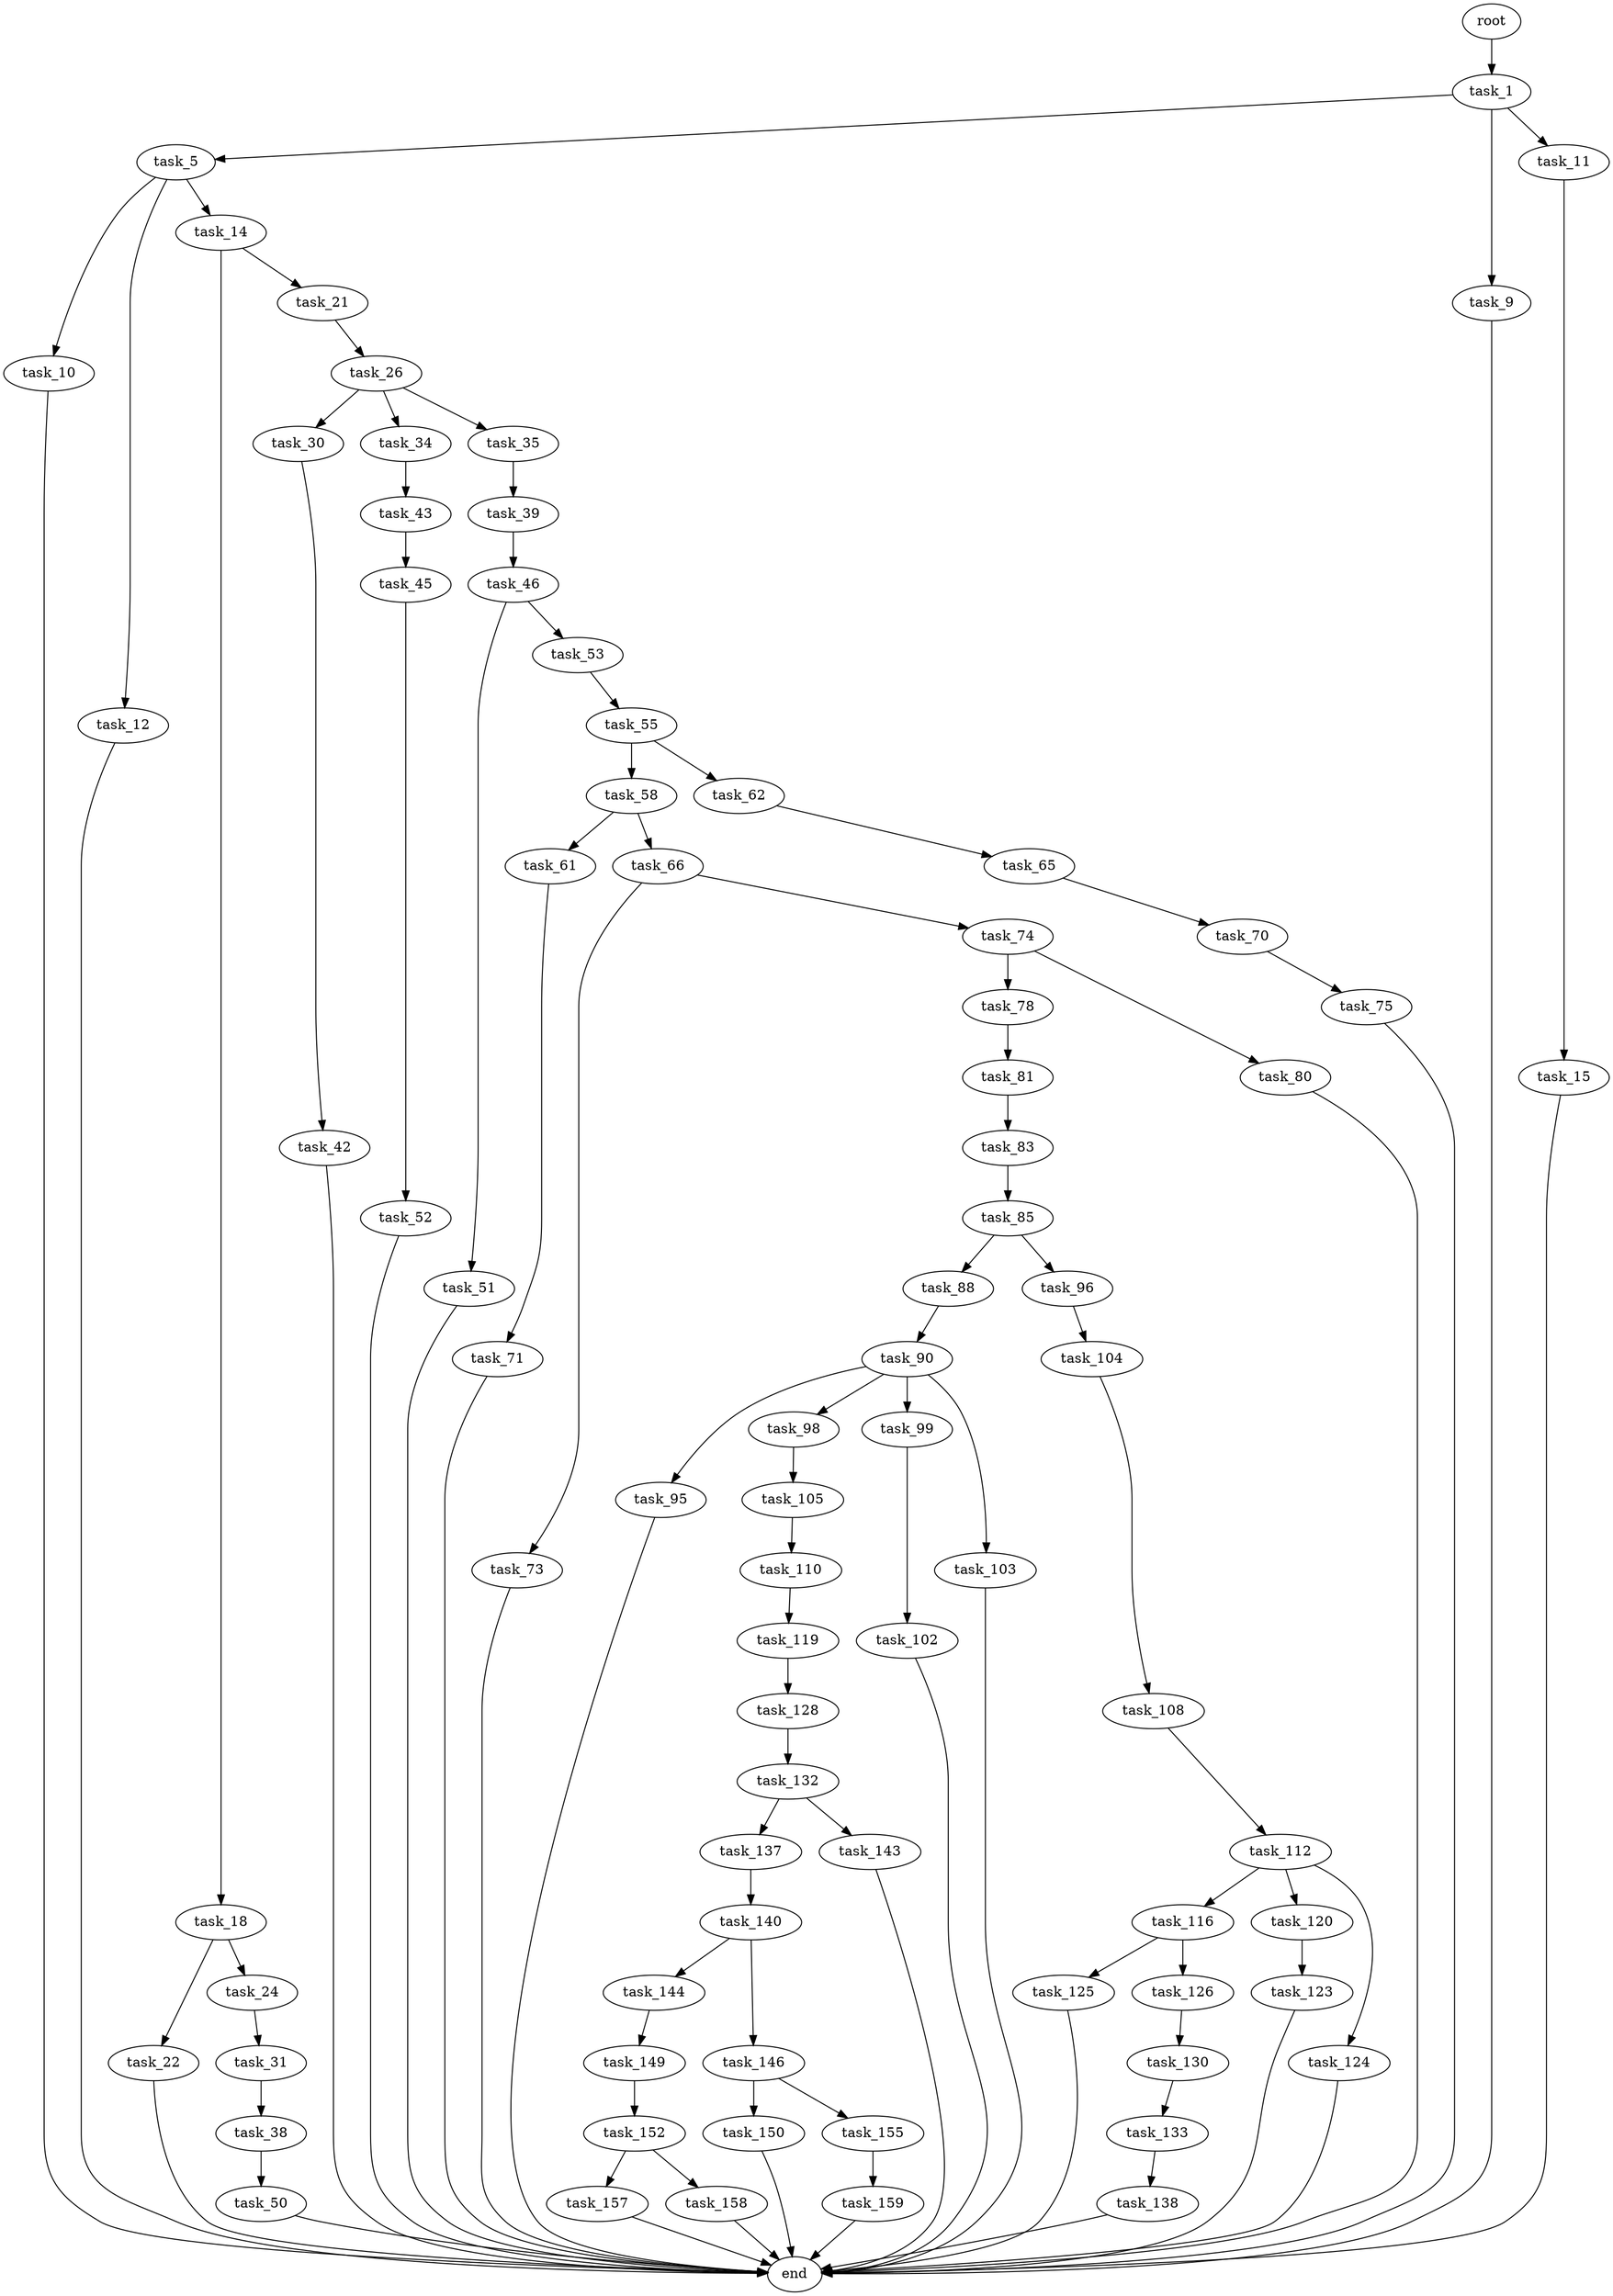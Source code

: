 digraph G {
  root [size="0.000000"];
  task_1 [size="18148644005.000000"];
  task_5 [size="7488180016.000000"];
  task_9 [size="38504180678.000000"];
  task_10 [size="1249288816551.000000"];
  task_11 [size="1621164010.000000"];
  task_12 [size="782757789696.000000"];
  task_14 [size="31353333690.000000"];
  task_15 [size="429930838935.000000"];
  task_18 [size="68719476736.000000"];
  task_21 [size="800984931.000000"];
  task_22 [size="163504065814.000000"];
  task_24 [size="368293445632.000000"];
  task_26 [size="559559398046.000000"];
  task_30 [size="68719476736.000000"];
  task_31 [size="134217728000.000000"];
  task_34 [size="251911791758.000000"];
  task_35 [size="75836847916.000000"];
  task_38 [size="136305950855.000000"];
  task_39 [size="21939432639.000000"];
  task_42 [size="28603332576.000000"];
  task_43 [size="14474425224.000000"];
  task_45 [size="68719476736.000000"];
  task_46 [size="136320647551.000000"];
  task_50 [size="1783248032.000000"];
  task_51 [size="28991029248.000000"];
  task_52 [size="1073741824000.000000"];
  task_53 [size="5160171204.000000"];
  task_55 [size="1073741824000.000000"];
  task_58 [size="175584818739.000000"];
  task_61 [size="91651848483.000000"];
  task_62 [size="231928233984.000000"];
  task_65 [size="80873074378.000000"];
  task_66 [size="8589934592.000000"];
  task_70 [size="1639798432.000000"];
  task_71 [size="9741026216.000000"];
  task_73 [size="3960450202.000000"];
  task_74 [size="28991029248.000000"];
  task_75 [size="262162961474.000000"];
  task_78 [size="108029527407.000000"];
  task_80 [size="1073741824000.000000"];
  task_81 [size="134217728000.000000"];
  task_83 [size="338073097448.000000"];
  task_85 [size="14747834078.000000"];
  task_88 [size="1073741824000.000000"];
  task_90 [size="108209164323.000000"];
  task_95 [size="28991029248.000000"];
  task_96 [size="68719476736.000000"];
  task_98 [size="70674943203.000000"];
  task_99 [size="20075091759.000000"];
  task_102 [size="549755813888.000000"];
  task_103 [size="1073741824000.000000"];
  task_104 [size="1073741824000.000000"];
  task_105 [size="967924351084.000000"];
  task_108 [size="440984548901.000000"];
  task_110 [size="338194258465.000000"];
  task_112 [size="549755813888.000000"];
  task_116 [size="344025406612.000000"];
  task_119 [size="549755813888.000000"];
  task_120 [size="27425017531.000000"];
  task_123 [size="3990818858.000000"];
  task_124 [size="2739108383.000000"];
  task_125 [size="134217728000.000000"];
  task_126 [size="26220914882.000000"];
  task_128 [size="1706373930.000000"];
  task_130 [size="7171079259.000000"];
  task_132 [size="782757789696.000000"];
  task_133 [size="368293445632.000000"];
  task_137 [size="74232082643.000000"];
  task_138 [size="152753809750.000000"];
  task_140 [size="273142620678.000000"];
  task_143 [size="14501744593.000000"];
  task_144 [size="82481876208.000000"];
  task_146 [size="16804670051.000000"];
  task_149 [size="34876252964.000000"];
  task_150 [size="107214360090.000000"];
  task_152 [size="519083681091.000000"];
  task_155 [size="13698833161.000000"];
  task_157 [size="3055891041.000000"];
  task_158 [size="40020867008.000000"];
  task_159 [size="499925188393.000000"];
  end [size="0.000000"];

  root -> task_1 [size="1.000000"];
  task_1 -> task_5 [size="679477248.000000"];
  task_1 -> task_9 [size="679477248.000000"];
  task_1 -> task_11 [size="679477248.000000"];
  task_5 -> task_10 [size="301989888.000000"];
  task_5 -> task_12 [size="301989888.000000"];
  task_5 -> task_14 [size="301989888.000000"];
  task_9 -> end [size="1.000000"];
  task_10 -> end [size="1.000000"];
  task_11 -> task_15 [size="33554432.000000"];
  task_12 -> end [size="1.000000"];
  task_14 -> task_18 [size="33554432.000000"];
  task_14 -> task_21 [size="33554432.000000"];
  task_15 -> end [size="1.000000"];
  task_18 -> task_22 [size="134217728.000000"];
  task_18 -> task_24 [size="134217728.000000"];
  task_21 -> task_26 [size="33554432.000000"];
  task_22 -> end [size="1.000000"];
  task_24 -> task_31 [size="411041792.000000"];
  task_26 -> task_30 [size="536870912.000000"];
  task_26 -> task_34 [size="536870912.000000"];
  task_26 -> task_35 [size="536870912.000000"];
  task_30 -> task_42 [size="134217728.000000"];
  task_31 -> task_38 [size="209715200.000000"];
  task_34 -> task_43 [size="209715200.000000"];
  task_35 -> task_39 [size="301989888.000000"];
  task_38 -> task_50 [size="411041792.000000"];
  task_39 -> task_46 [size="536870912.000000"];
  task_42 -> end [size="1.000000"];
  task_43 -> task_45 [size="33554432.000000"];
  task_45 -> task_52 [size="134217728.000000"];
  task_46 -> task_51 [size="301989888.000000"];
  task_46 -> task_53 [size="301989888.000000"];
  task_50 -> end [size="1.000000"];
  task_51 -> end [size="1.000000"];
  task_52 -> end [size="1.000000"];
  task_53 -> task_55 [size="411041792.000000"];
  task_55 -> task_58 [size="838860800.000000"];
  task_55 -> task_62 [size="838860800.000000"];
  task_58 -> task_61 [size="411041792.000000"];
  task_58 -> task_66 [size="411041792.000000"];
  task_61 -> task_71 [size="209715200.000000"];
  task_62 -> task_65 [size="301989888.000000"];
  task_65 -> task_70 [size="75497472.000000"];
  task_66 -> task_73 [size="33554432.000000"];
  task_66 -> task_74 [size="33554432.000000"];
  task_70 -> task_75 [size="33554432.000000"];
  task_71 -> end [size="1.000000"];
  task_73 -> end [size="1.000000"];
  task_74 -> task_78 [size="75497472.000000"];
  task_74 -> task_80 [size="75497472.000000"];
  task_75 -> end [size="1.000000"];
  task_78 -> task_81 [size="209715200.000000"];
  task_80 -> end [size="1.000000"];
  task_81 -> task_83 [size="209715200.000000"];
  task_83 -> task_85 [size="301989888.000000"];
  task_85 -> task_88 [size="838860800.000000"];
  task_85 -> task_96 [size="838860800.000000"];
  task_88 -> task_90 [size="838860800.000000"];
  task_90 -> task_95 [size="301989888.000000"];
  task_90 -> task_98 [size="301989888.000000"];
  task_90 -> task_99 [size="301989888.000000"];
  task_90 -> task_103 [size="301989888.000000"];
  task_95 -> end [size="1.000000"];
  task_96 -> task_104 [size="134217728.000000"];
  task_98 -> task_105 [size="75497472.000000"];
  task_99 -> task_102 [size="536870912.000000"];
  task_102 -> end [size="1.000000"];
  task_103 -> end [size="1.000000"];
  task_104 -> task_108 [size="838860800.000000"];
  task_105 -> task_110 [size="679477248.000000"];
  task_108 -> task_112 [size="838860800.000000"];
  task_110 -> task_119 [size="301989888.000000"];
  task_112 -> task_116 [size="536870912.000000"];
  task_112 -> task_120 [size="536870912.000000"];
  task_112 -> task_124 [size="536870912.000000"];
  task_116 -> task_125 [size="411041792.000000"];
  task_116 -> task_126 [size="411041792.000000"];
  task_119 -> task_128 [size="536870912.000000"];
  task_120 -> task_123 [size="838860800.000000"];
  task_123 -> end [size="1.000000"];
  task_124 -> end [size="1.000000"];
  task_125 -> end [size="1.000000"];
  task_126 -> task_130 [size="75497472.000000"];
  task_128 -> task_132 [size="33554432.000000"];
  task_130 -> task_133 [size="134217728.000000"];
  task_132 -> task_137 [size="679477248.000000"];
  task_132 -> task_143 [size="679477248.000000"];
  task_133 -> task_138 [size="411041792.000000"];
  task_137 -> task_140 [size="209715200.000000"];
  task_138 -> end [size="1.000000"];
  task_140 -> task_144 [size="838860800.000000"];
  task_140 -> task_146 [size="838860800.000000"];
  task_143 -> end [size="1.000000"];
  task_144 -> task_149 [size="75497472.000000"];
  task_146 -> task_150 [size="75497472.000000"];
  task_146 -> task_155 [size="75497472.000000"];
  task_149 -> task_152 [size="838860800.000000"];
  task_150 -> end [size="1.000000"];
  task_152 -> task_157 [size="679477248.000000"];
  task_152 -> task_158 [size="679477248.000000"];
  task_155 -> task_159 [size="301989888.000000"];
  task_157 -> end [size="1.000000"];
  task_158 -> end [size="1.000000"];
  task_159 -> end [size="1.000000"];
}
